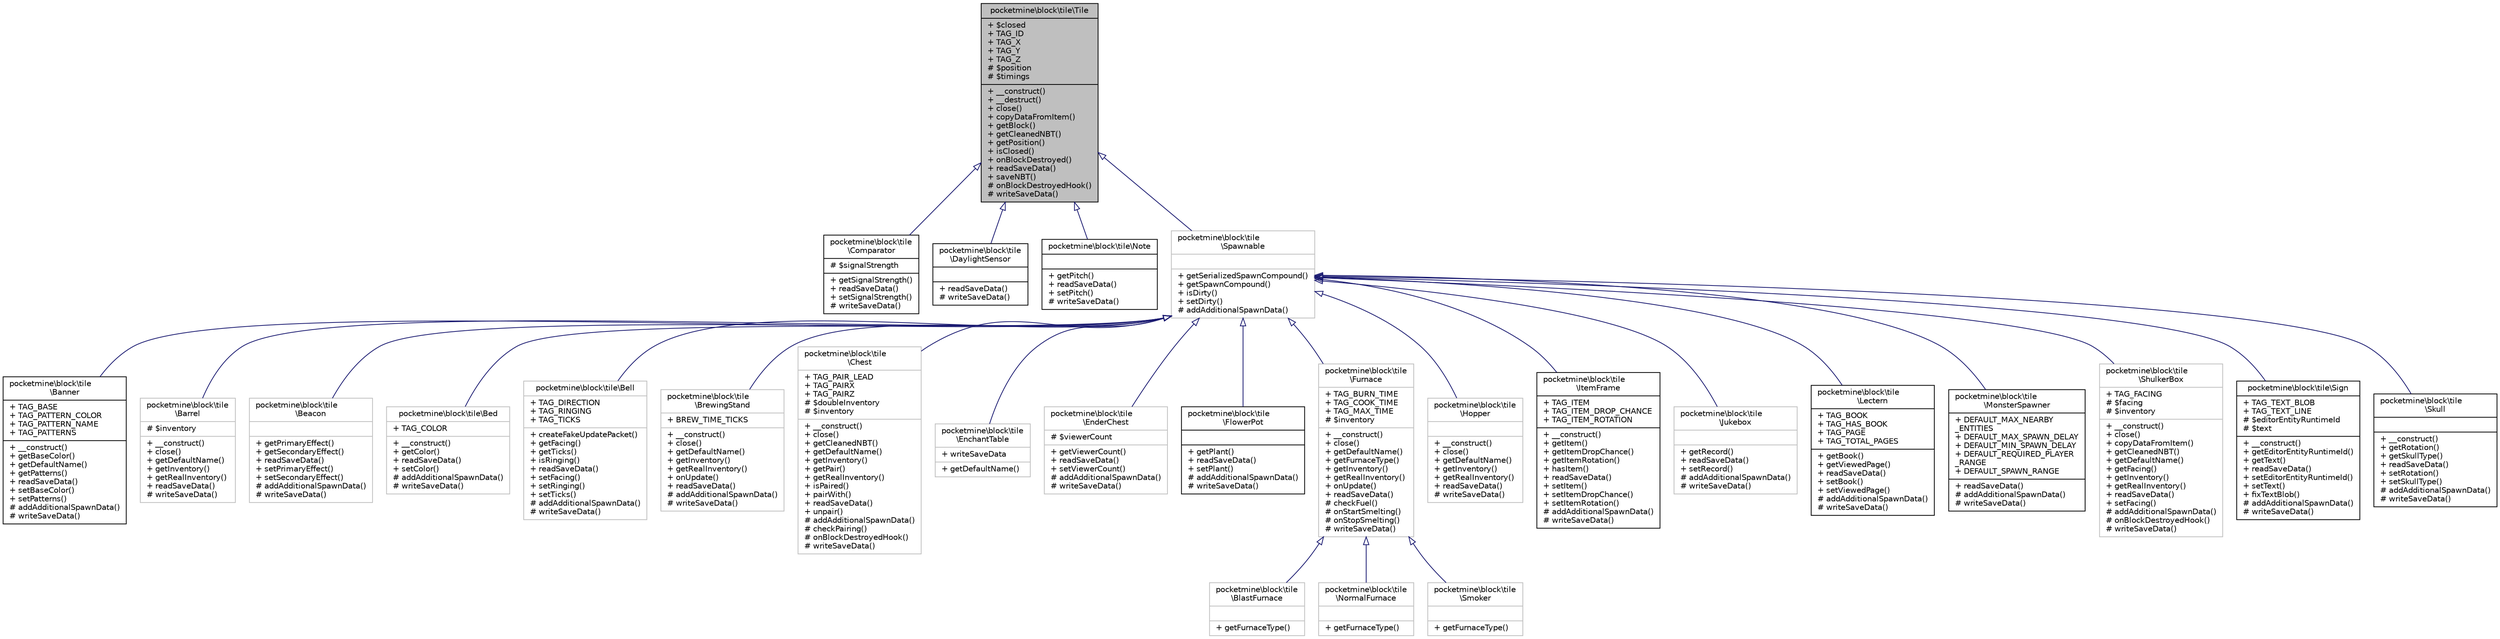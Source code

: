 digraph "pocketmine\block\tile\Tile"
{
 // INTERACTIVE_SVG=YES
 // LATEX_PDF_SIZE
  edge [fontname="Helvetica",fontsize="10",labelfontname="Helvetica",labelfontsize="10"];
  node [fontname="Helvetica",fontsize="10",shape=record];
  Node1 [label="{pocketmine\\block\\tile\\Tile\n|+ $closed\l+ TAG_ID\l+ TAG_X\l+ TAG_Y\l+ TAG_Z\l# $position\l# $timings\l|+ __construct()\l+ __destruct()\l+ close()\l+ copyDataFromItem()\l+ getBlock()\l+ getCleanedNBT()\l+ getPosition()\l+ isClosed()\l+ onBlockDestroyed()\l+ readSaveData()\l+ saveNBT()\l# onBlockDestroyedHook()\l# writeSaveData()\l}",height=0.2,width=0.4,color="black", fillcolor="grey75", style="filled", fontcolor="black",tooltip=" "];
  Node1 -> Node2 [dir="back",color="midnightblue",fontsize="10",style="solid",arrowtail="onormal",fontname="Helvetica"];
  Node2 [label="{pocketmine\\block\\tile\l\\Comparator\n|# $signalStrength\l|+ getSignalStrength()\l+ readSaveData()\l+ setSignalStrength()\l# writeSaveData()\l}",height=0.2,width=0.4,color="black", fillcolor="white", style="filled",URL="$df/de7/classpocketmine_1_1block_1_1tile_1_1_comparator.html",tooltip=" "];
  Node1 -> Node3 [dir="back",color="midnightblue",fontsize="10",style="solid",arrowtail="onormal",fontname="Helvetica"];
  Node3 [label="{pocketmine\\block\\tile\l\\DaylightSensor\n||+ readSaveData()\l# writeSaveData()\l}",height=0.2,width=0.4,color="black", fillcolor="white", style="filled",URL="$de/df4/classpocketmine_1_1block_1_1tile_1_1_daylight_sensor.html",tooltip=" "];
  Node1 -> Node4 [dir="back",color="midnightblue",fontsize="10",style="solid",arrowtail="onormal",fontname="Helvetica"];
  Node4 [label="{pocketmine\\block\\tile\\Note\n||+ getPitch()\l+ readSaveData()\l+ setPitch()\l# writeSaveData()\l}",height=0.2,width=0.4,color="black", fillcolor="white", style="filled",URL="$d8/dab/classpocketmine_1_1block_1_1tile_1_1_note.html",tooltip=" "];
  Node1 -> Node5 [dir="back",color="midnightblue",fontsize="10",style="solid",arrowtail="onormal",fontname="Helvetica"];
  Node5 [label="{pocketmine\\block\\tile\l\\Spawnable\n||+ getSerializedSpawnCompound()\l+ getSpawnCompound()\l+ isDirty()\l+ setDirty()\l# addAdditionalSpawnData()\l}",height=0.2,width=0.4,color="grey75", fillcolor="white", style="filled",URL="$dc/d0b/classpocketmine_1_1block_1_1tile_1_1_spawnable.html",tooltip=" "];
  Node5 -> Node6 [dir="back",color="midnightblue",fontsize="10",style="solid",arrowtail="onormal",fontname="Helvetica"];
  Node6 [label="{pocketmine\\block\\tile\l\\Banner\n|+ TAG_BASE\l+ TAG_PATTERN_COLOR\l+ TAG_PATTERN_NAME\l+ TAG_PATTERNS\l|+ __construct()\l+ getBaseColor()\l+ getDefaultName()\l+ getPatterns()\l+ readSaveData()\l+ setBaseColor()\l+ setPatterns()\l# addAdditionalSpawnData()\l# writeSaveData()\l}",height=0.2,width=0.4,color="black", fillcolor="white", style="filled",URL="$d2/d87/classpocketmine_1_1block_1_1tile_1_1_banner.html",tooltip=" "];
  Node5 -> Node7 [dir="back",color="midnightblue",fontsize="10",style="solid",arrowtail="onormal",fontname="Helvetica"];
  Node7 [label="{pocketmine\\block\\tile\l\\Barrel\n|# $inventory\l|+ __construct()\l+ close()\l+ getDefaultName()\l+ getInventory()\l+ getRealInventory()\l+ readSaveData()\l# writeSaveData()\l}",height=0.2,width=0.4,color="grey75", fillcolor="white", style="filled",URL="$d4/dcc/classpocketmine_1_1block_1_1tile_1_1_barrel.html",tooltip=" "];
  Node5 -> Node8 [dir="back",color="midnightblue",fontsize="10",style="solid",arrowtail="onormal",fontname="Helvetica"];
  Node8 [label="{pocketmine\\block\\tile\l\\Beacon\n||+ getPrimaryEffect()\l+ getSecondaryEffect()\l+ readSaveData()\l+ setPrimaryEffect()\l+ setSecondaryEffect()\l# addAdditionalSpawnData()\l# writeSaveData()\l}",height=0.2,width=0.4,color="grey75", fillcolor="white", style="filled",URL="$d0/d9a/classpocketmine_1_1block_1_1tile_1_1_beacon.html",tooltip=" "];
  Node5 -> Node9 [dir="back",color="midnightblue",fontsize="10",style="solid",arrowtail="onormal",fontname="Helvetica"];
  Node9 [label="{pocketmine\\block\\tile\\Bed\n|+ TAG_COLOR\l|+ __construct()\l+ getColor()\l+ readSaveData()\l+ setColor()\l# addAdditionalSpawnData()\l# writeSaveData()\l}",height=0.2,width=0.4,color="grey75", fillcolor="white", style="filled",URL="$d2/d76/classpocketmine_1_1block_1_1tile_1_1_bed.html",tooltip=" "];
  Node5 -> Node10 [dir="back",color="midnightblue",fontsize="10",style="solid",arrowtail="onormal",fontname="Helvetica"];
  Node10 [label="{pocketmine\\block\\tile\\Bell\n|+ TAG_DIRECTION\l+ TAG_RINGING\l+ TAG_TICKS\l|+ createFakeUpdatePacket()\l+ getFacing()\l+ getTicks()\l+ isRinging()\l+ readSaveData()\l+ setFacing()\l+ setRinging()\l+ setTicks()\l# addAdditionalSpawnData()\l# writeSaveData()\l}",height=0.2,width=0.4,color="grey75", fillcolor="white", style="filled",URL="$d3/d26/classpocketmine_1_1block_1_1tile_1_1_bell.html",tooltip=" "];
  Node5 -> Node11 [dir="back",color="midnightblue",fontsize="10",style="solid",arrowtail="onormal",fontname="Helvetica"];
  Node11 [label="{pocketmine\\block\\tile\l\\BrewingStand\n|+ BREW_TIME_TICKS\l|+ __construct()\l+ close()\l+ getDefaultName()\l+ getInventory()\l+ getRealInventory()\l+ onUpdate()\l+ readSaveData()\l# addAdditionalSpawnData()\l# writeSaveData()\l}",height=0.2,width=0.4,color="grey75", fillcolor="white", style="filled",URL="$d3/d41/classpocketmine_1_1block_1_1tile_1_1_brewing_stand.html",tooltip=" "];
  Node5 -> Node12 [dir="back",color="midnightblue",fontsize="10",style="solid",arrowtail="onormal",fontname="Helvetica"];
  Node12 [label="{pocketmine\\block\\tile\l\\Chest\n|+ TAG_PAIR_LEAD\l+ TAG_PAIRX\l+ TAG_PAIRZ\l# $doubleInventory\l# $inventory\l|+ __construct()\l+ close()\l+ getCleanedNBT()\l+ getDefaultName()\l+ getInventory()\l+ getPair()\l+ getRealInventory()\l+ isPaired()\l+ pairWith()\l+ readSaveData()\l+ unpair()\l# addAdditionalSpawnData()\l# checkPairing()\l# onBlockDestroyedHook()\l# writeSaveData()\l}",height=0.2,width=0.4,color="grey75", fillcolor="white", style="filled",URL="$d9/d64/classpocketmine_1_1block_1_1tile_1_1_chest.html",tooltip=" "];
  Node5 -> Node13 [dir="back",color="midnightblue",fontsize="10",style="solid",arrowtail="onormal",fontname="Helvetica"];
  Node13 [label="{pocketmine\\block\\tile\l\\EnchantTable\n|+ writeSaveData\l|+ getDefaultName()\l}",height=0.2,width=0.4,color="grey75", fillcolor="white", style="filled",URL="$df/d38/classpocketmine_1_1block_1_1tile_1_1_enchant_table.html",tooltip=" "];
  Node5 -> Node14 [dir="back",color="midnightblue",fontsize="10",style="solid",arrowtail="onormal",fontname="Helvetica"];
  Node14 [label="{pocketmine\\block\\tile\l\\EnderChest\n|# $viewerCount\l|+ getViewerCount()\l+ readSaveData()\l+ setViewerCount()\l# addAdditionalSpawnData()\l# writeSaveData()\l}",height=0.2,width=0.4,color="grey75", fillcolor="white", style="filled",URL="$d4/d65/classpocketmine_1_1block_1_1tile_1_1_ender_chest.html",tooltip=" "];
  Node5 -> Node15 [dir="back",color="midnightblue",fontsize="10",style="solid",arrowtail="onormal",fontname="Helvetica"];
  Node15 [label="{pocketmine\\block\\tile\l\\FlowerPot\n||+ getPlant()\l+ readSaveData()\l+ setPlant()\l# addAdditionalSpawnData()\l# writeSaveData()\l}",height=0.2,width=0.4,color="black", fillcolor="white", style="filled",URL="$d5/d8b/classpocketmine_1_1block_1_1tile_1_1_flower_pot.html",tooltip=" "];
  Node5 -> Node16 [dir="back",color="midnightblue",fontsize="10",style="solid",arrowtail="onormal",fontname="Helvetica"];
  Node16 [label="{pocketmine\\block\\tile\l\\Furnace\n|+ TAG_BURN_TIME\l+ TAG_COOK_TIME\l+ TAG_MAX_TIME\l# $inventory\l|+ __construct()\l+ close()\l+ getDefaultName()\l+ getFurnaceType()\l+ getInventory()\l+ getRealInventory()\l+ onUpdate()\l+ readSaveData()\l# checkFuel()\l# onStartSmelting()\l# onStopSmelting()\l# writeSaveData()\l}",height=0.2,width=0.4,color="grey75", fillcolor="white", style="filled",URL="$db/d1f/classpocketmine_1_1block_1_1tile_1_1_furnace.html",tooltip=" "];
  Node16 -> Node17 [dir="back",color="midnightblue",fontsize="10",style="solid",arrowtail="onormal",fontname="Helvetica"];
  Node17 [label="{pocketmine\\block\\tile\l\\BlastFurnace\n||+ getFurnaceType()\l}",height=0.2,width=0.4,color="grey75", fillcolor="white", style="filled",URL="$dc/dd8/classpocketmine_1_1block_1_1tile_1_1_blast_furnace.html",tooltip=" "];
  Node16 -> Node18 [dir="back",color="midnightblue",fontsize="10",style="solid",arrowtail="onormal",fontname="Helvetica"];
  Node18 [label="{pocketmine\\block\\tile\l\\NormalFurnace\n||+ getFurnaceType()\l}",height=0.2,width=0.4,color="grey75", fillcolor="white", style="filled",URL="$df/d73/classpocketmine_1_1block_1_1tile_1_1_normal_furnace.html",tooltip=" "];
  Node16 -> Node19 [dir="back",color="midnightblue",fontsize="10",style="solid",arrowtail="onormal",fontname="Helvetica"];
  Node19 [label="{pocketmine\\block\\tile\l\\Smoker\n||+ getFurnaceType()\l}",height=0.2,width=0.4,color="grey75", fillcolor="white", style="filled",URL="$db/d5c/classpocketmine_1_1block_1_1tile_1_1_smoker.html",tooltip=" "];
  Node5 -> Node20 [dir="back",color="midnightblue",fontsize="10",style="solid",arrowtail="onormal",fontname="Helvetica"];
  Node20 [label="{pocketmine\\block\\tile\l\\Hopper\n||+ __construct()\l+ close()\l+ getDefaultName()\l+ getInventory()\l+ getRealInventory()\l+ readSaveData()\l# writeSaveData()\l}",height=0.2,width=0.4,color="grey75", fillcolor="white", style="filled",URL="$d2/d1d/classpocketmine_1_1block_1_1tile_1_1_hopper.html",tooltip=" "];
  Node5 -> Node21 [dir="back",color="midnightblue",fontsize="10",style="solid",arrowtail="onormal",fontname="Helvetica"];
  Node21 [label="{pocketmine\\block\\tile\l\\ItemFrame\n|+ TAG_ITEM\l+ TAG_ITEM_DROP_CHANCE\l+ TAG_ITEM_ROTATION\l|+ __construct()\l+ getItem()\l+ getItemDropChance()\l+ getItemRotation()\l+ hasItem()\l+ readSaveData()\l+ setItem()\l+ setItemDropChance()\l+ setItemRotation()\l# addAdditionalSpawnData()\l# writeSaveData()\l}",height=0.2,width=0.4,color="black", fillcolor="white", style="filled",URL="$d4/dff/classpocketmine_1_1block_1_1tile_1_1_item_frame.html",tooltip=" "];
  Node5 -> Node22 [dir="back",color="midnightblue",fontsize="10",style="solid",arrowtail="onormal",fontname="Helvetica"];
  Node22 [label="{pocketmine\\block\\tile\l\\Jukebox\n||+ getRecord()\l+ readSaveData()\l+ setRecord()\l# addAdditionalSpawnData()\l# writeSaveData()\l}",height=0.2,width=0.4,color="grey75", fillcolor="white", style="filled",URL="$d4/d77/classpocketmine_1_1block_1_1tile_1_1_jukebox.html",tooltip=" "];
  Node5 -> Node23 [dir="back",color="midnightblue",fontsize="10",style="solid",arrowtail="onormal",fontname="Helvetica"];
  Node23 [label="{pocketmine\\block\\tile\l\\Lectern\n|+ TAG_BOOK\l+ TAG_HAS_BOOK\l+ TAG_PAGE\l+ TAG_TOTAL_PAGES\l|+ getBook()\l+ getViewedPage()\l+ readSaveData()\l+ setBook()\l+ setViewedPage()\l# addAdditionalSpawnData()\l# writeSaveData()\l}",height=0.2,width=0.4,color="black", fillcolor="white", style="filled",URL="$d0/dc1/classpocketmine_1_1block_1_1tile_1_1_lectern.html",tooltip=" "];
  Node5 -> Node24 [dir="back",color="midnightblue",fontsize="10",style="solid",arrowtail="onormal",fontname="Helvetica"];
  Node24 [label="{pocketmine\\block\\tile\l\\MonsterSpawner\n|+ DEFAULT_MAX_NEARBY\l_ENTITIES\l+ DEFAULT_MAX_SPAWN_DELAY\l+ DEFAULT_MIN_SPAWN_DELAY\l+ DEFAULT_REQUIRED_PLAYER\l_RANGE\l+ DEFAULT_SPAWN_RANGE\l|+ readSaveData()\l# addAdditionalSpawnData()\l# writeSaveData()\l}",height=0.2,width=0.4,color="black", fillcolor="white", style="filled",URL="$d6/d8f/classpocketmine_1_1block_1_1tile_1_1_monster_spawner.html",tooltip=" "];
  Node5 -> Node25 [dir="back",color="midnightblue",fontsize="10",style="solid",arrowtail="onormal",fontname="Helvetica"];
  Node25 [label="{pocketmine\\block\\tile\l\\ShulkerBox\n|+ TAG_FACING\l# $facing\l# $inventory\l|+ __construct()\l+ close()\l+ copyDataFromItem()\l+ getCleanedNBT()\l+ getDefaultName()\l+ getFacing()\l+ getInventory()\l+ getRealInventory()\l+ readSaveData()\l+ setFacing()\l# addAdditionalSpawnData()\l# onBlockDestroyedHook()\l# writeSaveData()\l}",height=0.2,width=0.4,color="grey75", fillcolor="white", style="filled",URL="$dd/dd0/classpocketmine_1_1block_1_1tile_1_1_shulker_box.html",tooltip=" "];
  Node5 -> Node26 [dir="back",color="midnightblue",fontsize="10",style="solid",arrowtail="onormal",fontname="Helvetica"];
  Node26 [label="{pocketmine\\block\\tile\\Sign\n|+ TAG_TEXT_BLOB\l+ TAG_TEXT_LINE\l# $editorEntityRuntimeId\l# $text\l|+ __construct()\l+ getEditorEntityRuntimeId()\l+ getText()\l+ readSaveData()\l+ setEditorEntityRuntimeId()\l+ setText()\l+ fixTextBlob()\l# addAdditionalSpawnData()\l# writeSaveData()\l}",height=0.2,width=0.4,color="black", fillcolor="white", style="filled",URL="$d7/d0d/classpocketmine_1_1block_1_1tile_1_1_sign.html",tooltip=" "];
  Node5 -> Node27 [dir="back",color="midnightblue",fontsize="10",style="solid",arrowtail="onormal",fontname="Helvetica"];
  Node27 [label="{pocketmine\\block\\tile\l\\Skull\n||+ __construct()\l+ getRotation()\l+ getSkullType()\l+ readSaveData()\l+ setRotation()\l+ setSkullType()\l# addAdditionalSpawnData()\l# writeSaveData()\l}",height=0.2,width=0.4,color="black", fillcolor="white", style="filled",URL="$db/d8d/classpocketmine_1_1block_1_1tile_1_1_skull.html",tooltip=" "];
}
